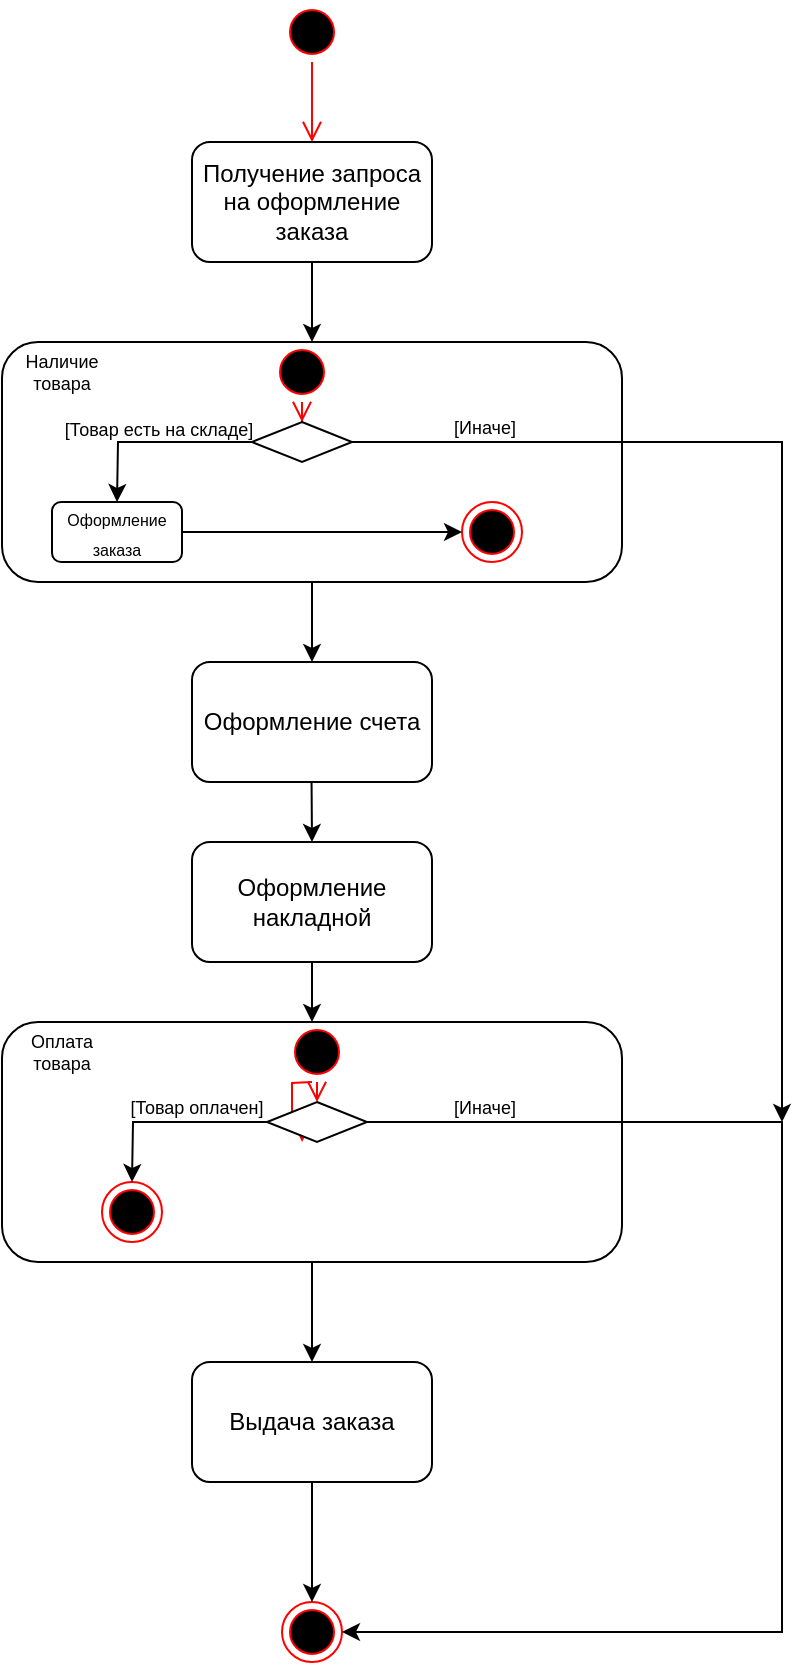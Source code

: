 <mxfile version="22.0.4" type="device">
  <diagram name="Page-1" id="0783ab3e-0a74-02c8-0abd-f7b4e66b4bec">
    <mxGraphModel dx="470" dy="268" grid="1" gridSize="10" guides="1" tooltips="1" connect="1" arrows="1" fold="1" page="1" pageScale="1" pageWidth="850" pageHeight="1100" background="none" math="0" shadow="0">
      <root>
        <mxCell id="0" />
        <mxCell id="1" parent="0" />
        <mxCell id="eR2ikbyH4FNa1QQmH7Wa-1" value="" style="ellipse;html=1;shape=startState;fillColor=#000000;strokeColor=#ff0000;" vertex="1" parent="1">
          <mxGeometry x="380" y="10" width="30" height="30" as="geometry" />
        </mxCell>
        <mxCell id="eR2ikbyH4FNa1QQmH7Wa-2" value="" style="edgeStyle=orthogonalEdgeStyle;html=1;verticalAlign=bottom;endArrow=open;endSize=8;strokeColor=#ff0000;rounded=0;" edge="1" source="eR2ikbyH4FNa1QQmH7Wa-1" parent="1">
          <mxGeometry relative="1" as="geometry">
            <mxPoint x="395" y="80" as="targetPoint" />
          </mxGeometry>
        </mxCell>
        <mxCell id="eR2ikbyH4FNa1QQmH7Wa-3" value="Получение запроса на оформление заказа" style="rounded=1;whiteSpace=wrap;html=1;" vertex="1" parent="1">
          <mxGeometry x="335" y="80" width="120" height="60" as="geometry" />
        </mxCell>
        <mxCell id="eR2ikbyH4FNa1QQmH7Wa-4" value="" style="rounded=1;whiteSpace=wrap;html=1;" vertex="1" parent="1">
          <mxGeometry x="240" y="180" width="310" height="120" as="geometry" />
        </mxCell>
        <mxCell id="eR2ikbyH4FNa1QQmH7Wa-5" value="" style="ellipse;html=1;shape=startState;fillColor=#000000;strokeColor=#ff0000;" vertex="1" parent="1">
          <mxGeometry x="375" y="180" width="30" height="30" as="geometry" />
        </mxCell>
        <mxCell id="eR2ikbyH4FNa1QQmH7Wa-6" value="" style="edgeStyle=orthogonalEdgeStyle;html=1;verticalAlign=bottom;endArrow=open;endSize=8;strokeColor=#ff0000;rounded=0;entryX=0.5;entryY=0;entryDx=0;entryDy=0;" edge="1" source="eR2ikbyH4FNa1QQmH7Wa-5" parent="1" target="eR2ikbyH4FNa1QQmH7Wa-8">
          <mxGeometry relative="1" as="geometry">
            <mxPoint x="395" y="240" as="targetPoint" />
          </mxGeometry>
        </mxCell>
        <mxCell id="eR2ikbyH4FNa1QQmH7Wa-7" value="" style="ellipse;html=1;shape=endState;fillColor=#000000;strokeColor=#ff0000;" vertex="1" parent="1">
          <mxGeometry x="470" y="260" width="30" height="30" as="geometry" />
        </mxCell>
        <mxCell id="eR2ikbyH4FNa1QQmH7Wa-8" value="" style="rhombus;whiteSpace=wrap;html=1;" vertex="1" parent="1">
          <mxGeometry x="365" y="220" width="50" height="20" as="geometry" />
        </mxCell>
        <mxCell id="eR2ikbyH4FNa1QQmH7Wa-9" value="&lt;font style=&quot;font-size: 8px;&quot;&gt;Оформление заказа&lt;/font&gt;" style="rounded=1;whiteSpace=wrap;html=1;" vertex="1" parent="1">
          <mxGeometry x="265" y="260" width="65" height="30" as="geometry" />
        </mxCell>
        <mxCell id="eR2ikbyH4FNa1QQmH7Wa-10" value="Оформление счета" style="rounded=1;whiteSpace=wrap;html=1;" vertex="1" parent="1">
          <mxGeometry x="335" y="340" width="120" height="60" as="geometry" />
        </mxCell>
        <mxCell id="eR2ikbyH4FNa1QQmH7Wa-11" value="Оформление накладной" style="rounded=1;whiteSpace=wrap;html=1;" vertex="1" parent="1">
          <mxGeometry x="335" y="430" width="120" height="60" as="geometry" />
        </mxCell>
        <mxCell id="eR2ikbyH4FNa1QQmH7Wa-17" value="Выдача заказа" style="rounded=1;whiteSpace=wrap;html=1;" vertex="1" parent="1">
          <mxGeometry x="335" y="690" width="120" height="60" as="geometry" />
        </mxCell>
        <mxCell id="eR2ikbyH4FNa1QQmH7Wa-18" value="" style="ellipse;html=1;shape=endState;fillColor=#000000;strokeColor=#ff0000;" vertex="1" parent="1">
          <mxGeometry x="380" y="810" width="30" height="30" as="geometry" />
        </mxCell>
        <mxCell id="eR2ikbyH4FNa1QQmH7Wa-19" value="" style="rounded=1;whiteSpace=wrap;html=1;" vertex="1" parent="1">
          <mxGeometry x="240" y="520" width="310" height="120" as="geometry" />
        </mxCell>
        <mxCell id="eR2ikbyH4FNa1QQmH7Wa-21" value="" style="edgeStyle=orthogonalEdgeStyle;html=1;verticalAlign=bottom;endArrow=open;endSize=8;strokeColor=#ff0000;rounded=0;entryX=0.5;entryY=0;entryDx=0;entryDy=0;" edge="1" parent="1" target="eR2ikbyH4FNa1QQmH7Wa-23">
          <mxGeometry relative="1" as="geometry">
            <mxPoint x="390" y="580" as="targetPoint" />
            <mxPoint x="395" y="550" as="sourcePoint" />
          </mxGeometry>
        </mxCell>
        <mxCell id="eR2ikbyH4FNa1QQmH7Wa-25" value="" style="endArrow=classic;html=1;rounded=0;exitX=0.5;exitY=1;exitDx=0;exitDy=0;entryX=0.5;entryY=0;entryDx=0;entryDy=0;" edge="1" parent="1" source="eR2ikbyH4FNa1QQmH7Wa-3" target="eR2ikbyH4FNa1QQmH7Wa-4">
          <mxGeometry width="50" height="50" relative="1" as="geometry">
            <mxPoint x="240" y="160" as="sourcePoint" />
            <mxPoint x="290" y="110" as="targetPoint" />
          </mxGeometry>
        </mxCell>
        <mxCell id="eR2ikbyH4FNa1QQmH7Wa-26" value="" style="endArrow=classic;html=1;rounded=0;exitX=0.5;exitY=1;exitDx=0;exitDy=0;entryX=0.5;entryY=0;entryDx=0;entryDy=0;" edge="1" parent="1" source="eR2ikbyH4FNa1QQmH7Wa-4" target="eR2ikbyH4FNa1QQmH7Wa-10">
          <mxGeometry width="50" height="50" relative="1" as="geometry">
            <mxPoint x="170" y="360" as="sourcePoint" />
            <mxPoint x="220" y="310" as="targetPoint" />
          </mxGeometry>
        </mxCell>
        <mxCell id="eR2ikbyH4FNa1QQmH7Wa-27" value="" style="endArrow=classic;html=1;rounded=0;exitX=0.5;exitY=1;exitDx=0;exitDy=0;" edge="1" parent="1">
          <mxGeometry width="50" height="50" relative="1" as="geometry">
            <mxPoint x="394.78" y="400" as="sourcePoint" />
            <mxPoint x="395" y="430" as="targetPoint" />
          </mxGeometry>
        </mxCell>
        <mxCell id="eR2ikbyH4FNa1QQmH7Wa-28" value="" style="endArrow=classic;html=1;rounded=0;exitX=0.5;exitY=1;exitDx=0;exitDy=0;entryX=0.5;entryY=0;entryDx=0;entryDy=0;" edge="1" parent="1" source="eR2ikbyH4FNa1QQmH7Wa-11" target="eR2ikbyH4FNa1QQmH7Wa-19">
          <mxGeometry width="50" height="50" relative="1" as="geometry">
            <mxPoint x="230" y="530" as="sourcePoint" />
            <mxPoint x="280" y="480" as="targetPoint" />
          </mxGeometry>
        </mxCell>
        <mxCell id="eR2ikbyH4FNa1QQmH7Wa-29" value="" style="endArrow=classic;html=1;rounded=0;exitX=0.5;exitY=1;exitDx=0;exitDy=0;" edge="1" parent="1" source="eR2ikbyH4FNa1QQmH7Wa-19" target="eR2ikbyH4FNa1QQmH7Wa-17">
          <mxGeometry width="50" height="50" relative="1" as="geometry">
            <mxPoint x="230" y="760" as="sourcePoint" />
            <mxPoint x="280" y="710" as="targetPoint" />
          </mxGeometry>
        </mxCell>
        <mxCell id="eR2ikbyH4FNa1QQmH7Wa-30" value="" style="endArrow=classic;html=1;rounded=0;exitX=0.5;exitY=1;exitDx=0;exitDy=0;entryX=0.5;entryY=0;entryDx=0;entryDy=0;" edge="1" parent="1" source="eR2ikbyH4FNa1QQmH7Wa-17" target="eR2ikbyH4FNa1QQmH7Wa-18">
          <mxGeometry width="50" height="50" relative="1" as="geometry">
            <mxPoint x="260" y="860" as="sourcePoint" />
            <mxPoint x="310" y="810" as="targetPoint" />
          </mxGeometry>
        </mxCell>
        <mxCell id="eR2ikbyH4FNa1QQmH7Wa-31" value="" style="endArrow=classic;html=1;rounded=0;exitX=0;exitY=0.5;exitDx=0;exitDy=0;entryX=0.5;entryY=0;entryDx=0;entryDy=0;" edge="1" parent="1" source="eR2ikbyH4FNa1QQmH7Wa-8" target="eR2ikbyH4FNa1QQmH7Wa-9">
          <mxGeometry width="50" height="50" relative="1" as="geometry">
            <mxPoint x="300" y="220" as="sourcePoint" />
            <mxPoint x="320" y="220" as="targetPoint" />
            <Array as="points">
              <mxPoint x="298" y="230" />
            </Array>
          </mxGeometry>
        </mxCell>
        <mxCell id="eR2ikbyH4FNa1QQmH7Wa-33" value="" style="endArrow=classic;html=1;rounded=0;exitX=1;exitY=0.5;exitDx=0;exitDy=0;entryX=0;entryY=0.5;entryDx=0;entryDy=0;" edge="1" parent="1" source="eR2ikbyH4FNa1QQmH7Wa-9" target="eR2ikbyH4FNa1QQmH7Wa-7">
          <mxGeometry width="50" height="50" relative="1" as="geometry">
            <mxPoint x="430" y="229.78" as="sourcePoint" />
            <mxPoint x="500" y="229.78" as="targetPoint" />
            <Array as="points">
              <mxPoint x="400" y="275" />
            </Array>
          </mxGeometry>
        </mxCell>
        <mxCell id="eR2ikbyH4FNa1QQmH7Wa-34" value="" style="endArrow=classic;html=1;rounded=0;exitX=1;exitY=0.5;exitDx=0;exitDy=0;" edge="1" parent="1" source="eR2ikbyH4FNa1QQmH7Wa-8">
          <mxGeometry width="50" height="50" relative="1" as="geometry">
            <mxPoint x="580" y="260" as="sourcePoint" />
            <mxPoint x="630" y="570" as="targetPoint" />
            <Array as="points">
              <mxPoint x="630" y="230" />
            </Array>
          </mxGeometry>
        </mxCell>
        <mxCell id="eR2ikbyH4FNa1QQmH7Wa-37" value="" style="ellipse;html=1;shape=endState;fillColor=#000000;strokeColor=#ff0000;" vertex="1" parent="1">
          <mxGeometry x="290" y="600" width="30" height="30" as="geometry" />
        </mxCell>
        <mxCell id="eR2ikbyH4FNa1QQmH7Wa-38" value="" style="rhombus;whiteSpace=wrap;html=1;" vertex="1" parent="1">
          <mxGeometry x="372.5" y="560" width="50" height="20" as="geometry" />
        </mxCell>
        <mxCell id="eR2ikbyH4FNa1QQmH7Wa-40" value="" style="endArrow=classic;html=1;rounded=0;exitX=0;exitY=0.5;exitDx=0;exitDy=0;entryX=0.5;entryY=0;entryDx=0;entryDy=0;" edge="1" parent="1" source="eR2ikbyH4FNa1QQmH7Wa-38">
          <mxGeometry width="50" height="50" relative="1" as="geometry">
            <mxPoint x="307.5" y="560" as="sourcePoint" />
            <mxPoint x="305" y="600.0" as="targetPoint" />
            <Array as="points">
              <mxPoint x="305.5" y="570" />
            </Array>
          </mxGeometry>
        </mxCell>
        <mxCell id="eR2ikbyH4FNa1QQmH7Wa-42" value="" style="endArrow=classic;html=1;rounded=0;exitX=1;exitY=0.5;exitDx=0;exitDy=0;entryX=1;entryY=0.5;entryDx=0;entryDy=0;" edge="1" parent="1" source="eR2ikbyH4FNa1QQmH7Wa-38" target="eR2ikbyH4FNa1QQmH7Wa-18">
          <mxGeometry width="50" height="50" relative="1" as="geometry">
            <mxPoint x="610" y="740" as="sourcePoint" />
            <mxPoint x="630" y="831.778" as="targetPoint" />
            <Array as="points">
              <mxPoint x="630" y="570" />
              <mxPoint x="630" y="825" />
            </Array>
          </mxGeometry>
        </mxCell>
        <mxCell id="eR2ikbyH4FNa1QQmH7Wa-43" value="" style="ellipse;html=1;shape=startState;fillColor=#000000;strokeColor=#ff0000;" vertex="1" parent="1">
          <mxGeometry x="382.5" y="520" width="30" height="30" as="geometry" />
        </mxCell>
        <mxCell id="eR2ikbyH4FNa1QQmH7Wa-44" value="" style="edgeStyle=orthogonalEdgeStyle;html=1;verticalAlign=bottom;endArrow=open;endSize=8;strokeColor=#ff0000;rounded=0;entryX=0.5;entryY=0;entryDx=0;entryDy=0;" edge="1" parent="1" source="eR2ikbyH4FNa1QQmH7Wa-43">
          <mxGeometry relative="1" as="geometry">
            <mxPoint x="397.5" y="560" as="targetPoint" />
          </mxGeometry>
        </mxCell>
        <mxCell id="eR2ikbyH4FNa1QQmH7Wa-45" value="[Товар есть на складе]" style="text;html=1;strokeColor=none;fillColor=none;align=center;verticalAlign=middle;whiteSpace=wrap;rounded=0;fontSize=9;" vertex="1" parent="1">
          <mxGeometry x="253.5" y="220" width="129" height="8" as="geometry" />
        </mxCell>
        <mxCell id="eR2ikbyH4FNa1QQmH7Wa-47" value="[Иначе]" style="text;html=1;strokeColor=none;fillColor=none;align=center;verticalAlign=middle;whiteSpace=wrap;rounded=0;fontSize=9;" vertex="1" parent="1">
          <mxGeometry x="415" y="218" width="132.5" height="10" as="geometry" />
        </mxCell>
        <mxCell id="eR2ikbyH4FNa1QQmH7Wa-48" value="Наличие товара" style="text;html=1;strokeColor=none;fillColor=none;align=center;verticalAlign=middle;whiteSpace=wrap;rounded=0;fontSize=9;" vertex="1" parent="1">
          <mxGeometry x="240" y="180" width="60" height="30" as="geometry" />
        </mxCell>
        <mxCell id="eR2ikbyH4FNa1QQmH7Wa-49" value="[Товар оплачен]" style="text;html=1;strokeColor=none;fillColor=none;align=center;verticalAlign=middle;whiteSpace=wrap;rounded=0;fontSize=9;" vertex="1" parent="1">
          <mxGeometry x="272.5" y="559" width="129" height="8" as="geometry" />
        </mxCell>
        <mxCell id="eR2ikbyH4FNa1QQmH7Wa-50" value="[Иначе]" style="text;html=1;strokeColor=none;fillColor=none;align=center;verticalAlign=middle;whiteSpace=wrap;rounded=0;fontSize=9;" vertex="1" parent="1">
          <mxGeometry x="415" y="558" width="132.5" height="10" as="geometry" />
        </mxCell>
        <mxCell id="eR2ikbyH4FNa1QQmH7Wa-51" value="Оплата товара" style="text;html=1;strokeColor=none;fillColor=none;align=center;verticalAlign=middle;whiteSpace=wrap;rounded=0;fontSize=9;" vertex="1" parent="1">
          <mxGeometry x="240" y="520" width="60" height="30" as="geometry" />
        </mxCell>
      </root>
    </mxGraphModel>
  </diagram>
</mxfile>
